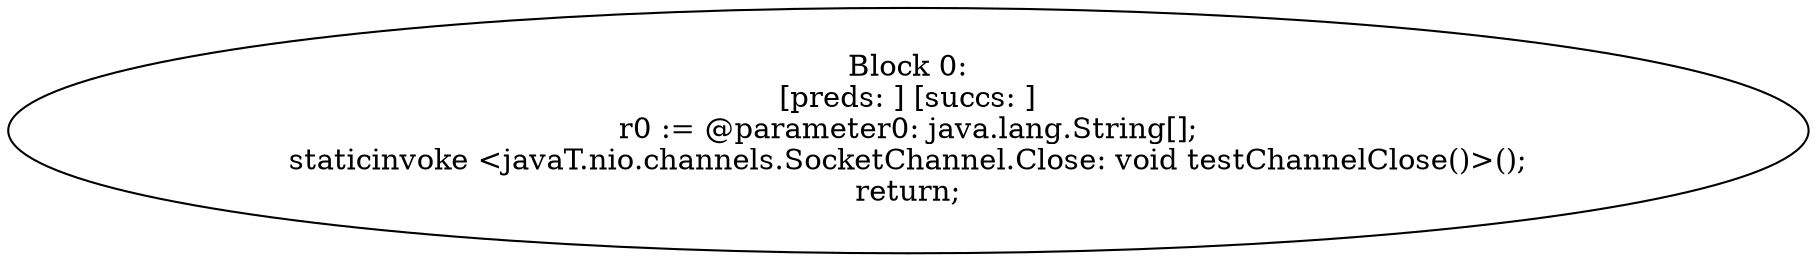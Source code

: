 digraph "unitGraph" {
    "Block 0:
[preds: ] [succs: ]
r0 := @parameter0: java.lang.String[];
staticinvoke <javaT.nio.channels.SocketChannel.Close: void testChannelClose()>();
return;
"
}
